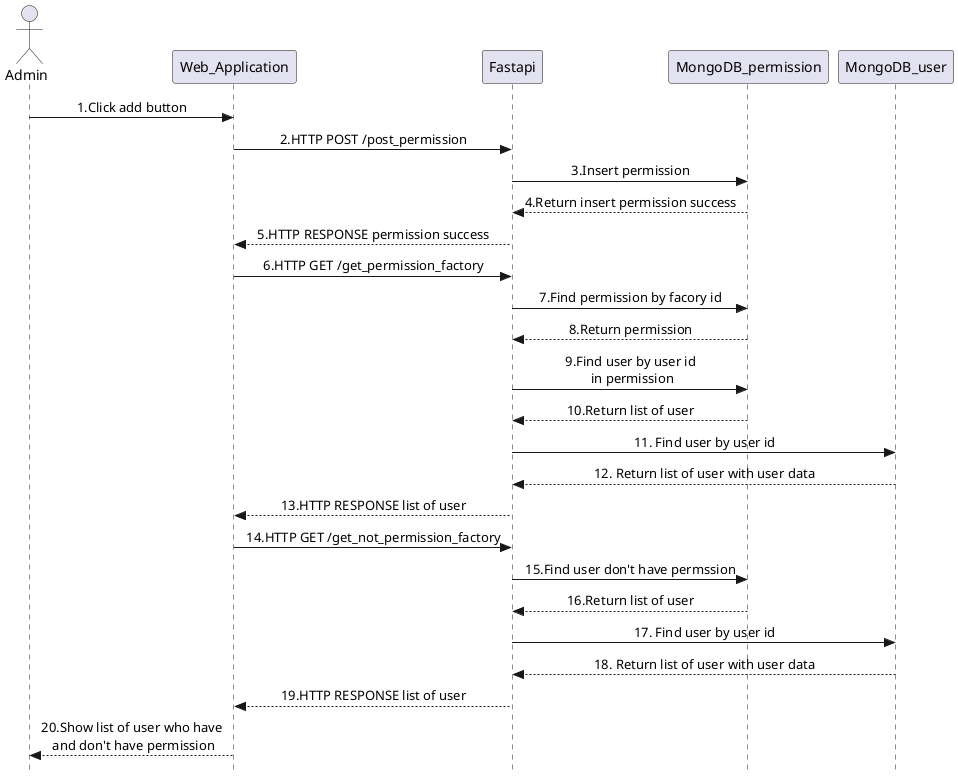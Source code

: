 @startuml Roof_Surface_Admin_addPermission
skinparam Style strictuml
skinparam SequenceMessageAlignment center
actor Admin as admin
participant Web_Application as web_app
participant Fastapi as fastapi
participant MongoDB_permission as permission
participant MongoDB_user as user
admin -> web_app : 1.Click add button
web_app -> fastapi : 2.HTTP POST /post_permission
fastapi -> permission : 3.Insert permission
permission --> fastapi : 4.Return insert permission success
fastapi --> web_app :5.HTTP RESPONSE permission success
web_app -> fastapi : 6.HTTP GET /get_permission_factory
fastapi -> permission : 7.Find permission by facory id
permission --> fastapi : 8.Return permission
fastapi -> permission : 9.Find user by user id\n in permission
permission --> fastapi : 10.Return list of user
fastapi -> user : 11. Find user by user id
user --> fastapi : 12. Return list of user with user data
fastapi --> web_app : 13.HTTP RESPONSE list of user
web_app -> fastapi : 14.HTTP GET /get_not_permission_factory
fastapi -> permission : 15.Find user don't have permssion
permission --> fastapi : 16.Return list of user
fastapi -> user : 17. Find user by user id
user --> fastapi : 18. Return list of user with user data
fastapi --> web_app : 19.HTTP RESPONSE list of user
web_app --> admin : 20.Show list of user who have\n and don't have permission
@enduml
